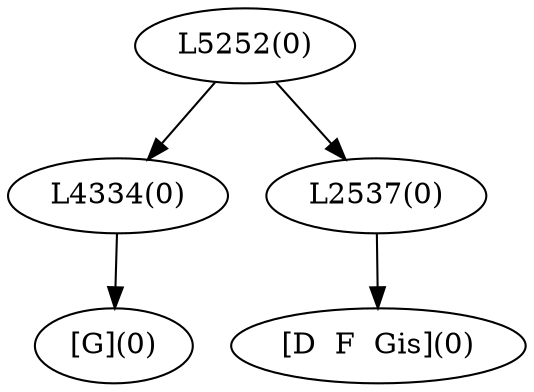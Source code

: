 digraph sample{
"L4334(0)"->"[G](0)"
"L2537(0)"->"[D  F  Gis](0)"
"L5252(0)"->"L4334(0)"
"L5252(0)"->"L2537(0)"
{rank = min; "L5252(0)"}
{rank = same; "L4334(0)"; "L2537(0)";}
{rank = max; "[D  F  Gis](0)"; "[G](0)";}
}